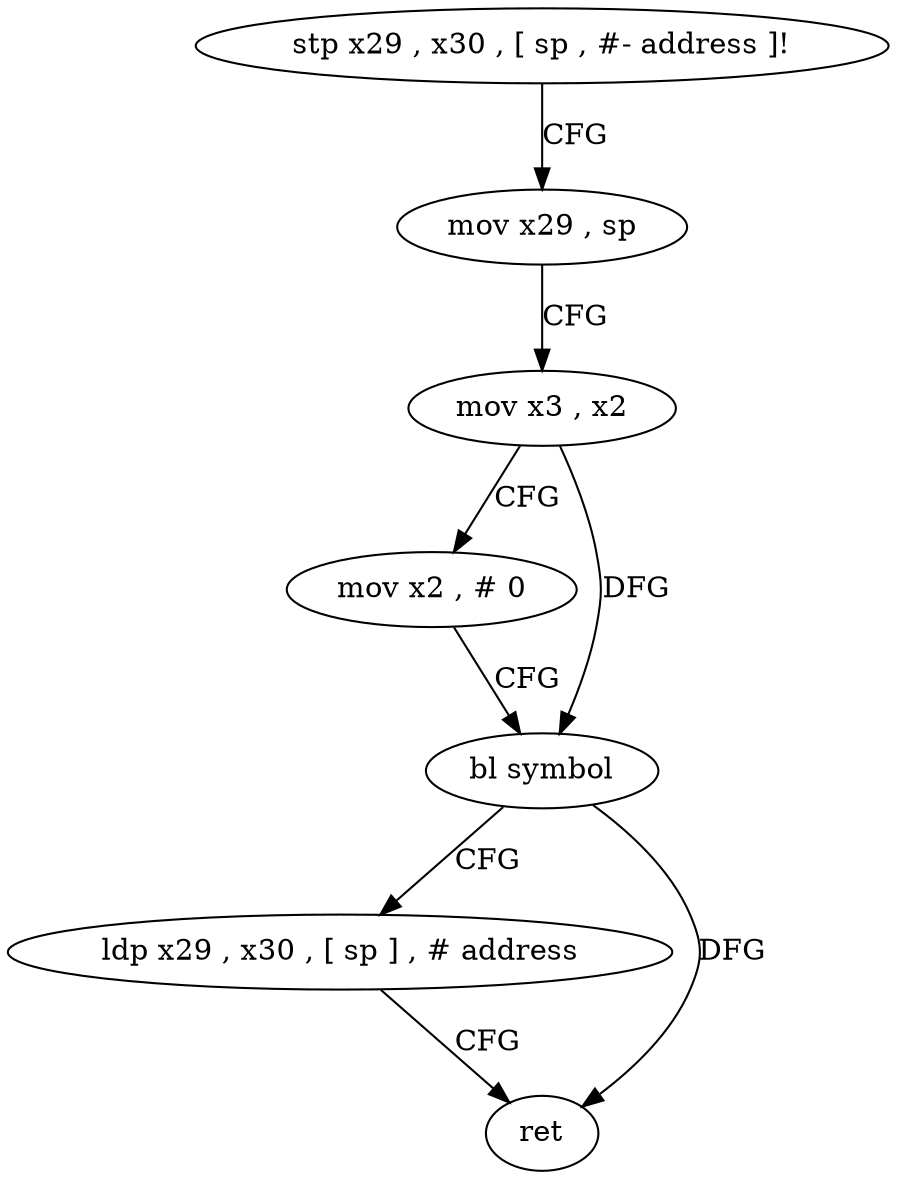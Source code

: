 digraph "func" {
"4317780" [label = "stp x29 , x30 , [ sp , #- address ]!" ]
"4317784" [label = "mov x29 , sp" ]
"4317788" [label = "mov x3 , x2" ]
"4317792" [label = "mov x2 , # 0" ]
"4317796" [label = "bl symbol" ]
"4317800" [label = "ldp x29 , x30 , [ sp ] , # address" ]
"4317804" [label = "ret" ]
"4317780" -> "4317784" [ label = "CFG" ]
"4317784" -> "4317788" [ label = "CFG" ]
"4317788" -> "4317792" [ label = "CFG" ]
"4317788" -> "4317796" [ label = "DFG" ]
"4317792" -> "4317796" [ label = "CFG" ]
"4317796" -> "4317800" [ label = "CFG" ]
"4317796" -> "4317804" [ label = "DFG" ]
"4317800" -> "4317804" [ label = "CFG" ]
}

